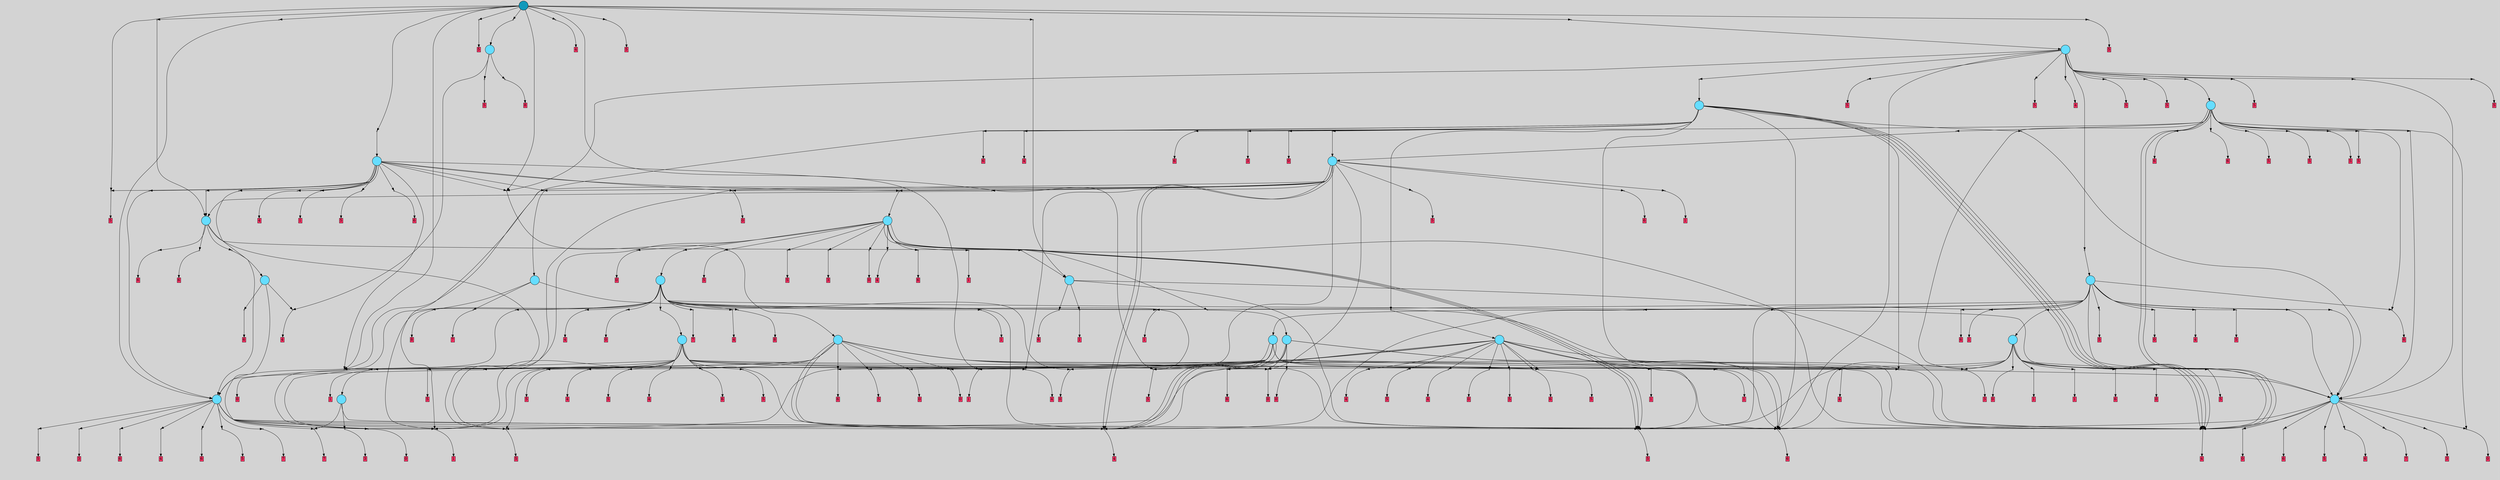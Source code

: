 // File exported with GEGELATI v1.3.1
// On the 2024-04-09 09:57:33
// With the File::TPGGraphDotExporter
digraph{
	graph[pad = "0.212, 0.055" bgcolor = lightgray]
	node[shape=circle style = filled label = ""]
		T3 [fillcolor="#66ddff"]
		T4 [fillcolor="#66ddff"]
		T6 [fillcolor="#66ddff"]
		T7 [fillcolor="#66ddff"]
		T10 [fillcolor="#66ddff"]
		T34 [fillcolor="#66ddff"]
		T78 [fillcolor="#66ddff"]
		T97 [fillcolor="#66ddff"]
		T138 [fillcolor="#66ddff"]
		T214 [fillcolor="#66ddff"]
		T309 [fillcolor="#66ddff"]
		T317 [fillcolor="#66ddff"]
		T330 [fillcolor="#66ddff"]
		T338 [fillcolor="#66ddff"]
		T377 [fillcolor="#66ddff"]
		T380 [fillcolor="#66ddff"]
		T422 [fillcolor="#66ddff"]
		T428 [fillcolor="#66ddff"]
		T467 [fillcolor="#66ddff"]
		T505 [fillcolor="#66ddff"]
		T550 [fillcolor="#66ddff"]
		T552 [fillcolor="#66ddff"]
		T939 [fillcolor="#1199bb"]
		P32774 [fillcolor="#cccccc" shape=point] //
		I32774 [shape=box style=invis label="5|5&1|0#2|5&#92;n"]
		P32774 -> I32774[style=invis]
		A21728 [fillcolor="#ff3366" shape=box margin=0.03 width=0 height=0 label="3"]
		T3 -> P32774 -> A21728
		P32775 [fillcolor="#cccccc" shape=point] //
		I32775 [shape=box style=invis label="2|6&2|3#3|7&#92;n6|0&2|6#4|6&#92;n4|0&4|0#2|6&#92;n5|5&3|7#2|4&#92;n2|7&3|2#1|1&#92;n5|3&2|5#1|1&#92;n3|7&3|0#0|7&#92;n0|5&0|3#1|1&#92;n2|3&1|2#1|4&#92;n"]
		P32775 -> I32775[style=invis]
		A21729 [fillcolor="#ff3366" shape=box margin=0.03 width=0 height=0 label="4"]
		T3 -> P32775 -> A21729
		P32776 [fillcolor="#cccccc" shape=point] //
		I32776 [shape=box style=invis label="1|3&1|2#2|1&#92;n2|0&3|2#1|6&#92;n"]
		P32776 -> I32776[style=invis]
		A21730 [fillcolor="#ff3366" shape=box margin=0.03 width=0 height=0 label="4"]
		T4 -> P32776 -> A21730
		P32777 [fillcolor="#cccccc" shape=point] //
		I32777 [shape=box style=invis label="0|7&0|7#3|6&#92;n"]
		P32777 -> I32777[style=invis]
		A21731 [fillcolor="#ff3366" shape=box margin=0.03 width=0 height=0 label="5"]
		T4 -> P32777 -> A21731
		P32778 [fillcolor="#cccccc" shape=point] //
		I32778 [shape=box style=invis label="2|0&1|2#1|1&#92;n3|6&1|5#1|0&#92;n"]
		P32778 -> I32778[style=invis]
		A21732 [fillcolor="#ff3366" shape=box margin=0.03 width=0 height=0 label="6"]
		T6 -> P32778 -> A21732
		P32779 [fillcolor="#cccccc" shape=point] //
		I32779 [shape=box style=invis label="2|7&2|0#0|3&#92;n1|7&0|7#2|2&#92;n6|5&1|6#4|0&#92;n2|3&3|7#3|5&#92;n3|0&1|2#4|3&#92;n3|6&2|0#2|1&#92;n"]
		P32779 -> I32779[style=invis]
		A21733 [fillcolor="#ff3366" shape=box margin=0.03 width=0 height=0 label="7"]
		T6 -> P32779 -> A21733
		P32780 [fillcolor="#cccccc" shape=point] //
		I32780 [shape=box style=invis label="0|6&2|2#1|7&#92;n6|0&4|3#2|2&#92;n6|3&0|0#1|2&#92;n3|0&1|0#2|3&#92;n1|3&0|4#3|1&#92;n0|3&3|3#0|7&#92;n2|2&0|2#2|3&#92;n5|7&2|0#3|3&#92;n"]
		P32780 -> I32780[style=invis]
		A21734 [fillcolor="#ff3366" shape=box margin=0.03 width=0 height=0 label="7"]
		T7 -> P32780 -> A21734
		P32781 [fillcolor="#cccccc" shape=point] //
		I32781 [shape=box style=invis label="0|1&2|7#4|7&#92;n2|5&3|6#3|5&#92;n3|3&4|3#1|7&#92;n3|0&0|5#2|3&#92;n5|6&2|5#0|0&#92;n6|3&0|7#1|3&#92;n2|5&4|3#4|3&#92;n4|7&0|2#4|0&#92;n4|6&3|2#2|4&#92;n"]
		P32781 -> I32781[style=invis]
		A21735 [fillcolor="#ff3366" shape=box margin=0.03 width=0 height=0 label="8"]
		T7 -> P32781 -> A21735
		T3 -> P32779
		P32782 [fillcolor="#cccccc" shape=point] //
		I32782 [shape=box style=invis label="4|4&3|4#1|1&#92;n6|1&2|1#0|7&#92;n"]
		P32782 -> I32782[style=invis]
		A21736 [fillcolor="#ff3366" shape=box margin=0.03 width=0 height=0 label="8"]
		T4 -> P32782 -> A21736
		T6 -> P32776
		P32783 [fillcolor="#cccccc" shape=point] //
		I32783 [shape=box style=invis label="6|3&2|3#2|7&#92;n"]
		P32783 -> I32783[style=invis]
		A21737 [fillcolor="#ff3366" shape=box margin=0.03 width=0 height=0 label="1"]
		T7 -> P32783 -> A21737
		P32784 [fillcolor="#cccccc" shape=point] //
		I32784 [shape=box style=invis label="2|7&2|3#4|0&#92;n2|0&1|5#3|2&#92;n"]
		P32784 -> I32784[style=invis]
		A21738 [fillcolor="#ff3366" shape=box margin=0.03 width=0 height=0 label="5"]
		T10 -> P32784 -> A21738
		P32785 [fillcolor="#cccccc" shape=point] //
		I32785 [shape=box style=invis label="5|2&1|3#1|0&#92;n1|0&1|7#1|5&#92;n3|3&1|2#2|6&#92;n0|1&2|3#1|3&#92;n4|3&0|6#3|3&#92;n5|6&3|1#1|4&#92;n"]
		P32785 -> I32785[style=invis]
		A21739 [fillcolor="#ff3366" shape=box margin=0.03 width=0 height=0 label="6"]
		T10 -> P32785 -> A21739
		T10 -> P32775
		P32786 [fillcolor="#cccccc" shape=point] //
		I32786 [shape=box style=invis label="4|2&4|4#2|3&#92;n3|4&0|7#4|1&#92;n6|3&0|1#2|1&#92;n4|7&1|1#4|0&#92;n2|7&1|2#2|7&#92;n0|4&2|3#3|3&#92;n0|3&2|3#2|7&#92;n0|7&4|7#0|2&#92;n2|2&3|0#0|2&#92;n"]
		P32786 -> I32786[style=invis]
		A21740 [fillcolor="#ff3366" shape=box margin=0.03 width=0 height=0 label="1"]
		T10 -> P32786 -> A21740
		P32787 [fillcolor="#cccccc" shape=point] //
		I32787 [shape=box style=invis label="6|7&1|1#4|2&#92;n0|3&3|1#4|3&#92;n4|3&0|1#1|7&#92;n1|0&1|2#3|2&#92;n4|3&2|6#1|0&#92;n1|3&4|4#0|2&#92;n6|2&0|4#1|3&#92;n4|0&1|7#1|0&#92;n4|0&3|2#3|0&#92;n2|7&2|3#3|0&#92;n"]
		P32787 -> I32787[style=invis]
		A21741 [fillcolor="#ff3366" shape=box margin=0.03 width=0 height=0 label="0"]
		T34 -> P32787 -> A21741
		P32788 [fillcolor="#cccccc" shape=point] //
		I32788 [shape=box style=invis label="2|0&4|0#4|6&#92;n3|6&1|0#1|0&#92;n2|0&1|2#1|1&#92;n"]
		P32788 -> I32788[style=invis]
		A21742 [fillcolor="#ff3366" shape=box margin=0.03 width=0 height=0 label="6"]
		T34 -> P32788 -> A21742
		P32789 [fillcolor="#cccccc" shape=point] //
		I32789 [shape=box style=invis label="4|7&1|6#2|1&#92;n0|2&3|2#2|3&#92;n"]
		P32789 -> I32789[style=invis]
		A21743 [fillcolor="#ff3366" shape=box margin=0.03 width=0 height=0 label="3"]
		T34 -> P32789 -> A21743
		P32790 [fillcolor="#cccccc" shape=point] //
		I32790 [shape=box style=invis label="0|3&0|4#3|4&#92;n4|3&4|6#4|6&#92;n0|3&0|3#0|3&#92;n2|0&4|6#3|2&#92;n5|5&4|6#1|3&#92;n1|4&3|5#3|4&#92;n"]
		P32790 -> I32790[style=invis]
		A21744 [fillcolor="#ff3366" shape=box margin=0.03 width=0 height=0 label="5"]
		T34 -> P32790 -> A21744
		P32791 [fillcolor="#cccccc" shape=point] //
		I32791 [shape=box style=invis label="2|7&2|3#1|4&#92;n4|2&4|4#4|0&#92;n3|2&0|1#3|6&#92;n2|5&1|7#4|6&#92;n4|6&1|0#4|4&#92;n0|0&1|3#2|3&#92;n0|0&3|3#4|5&#92;n0|1&0|3#0|7&#92;n3|3&2|1#4|7&#92;n2|4&2|6#4|1&#92;n"]
		P32791 -> I32791[style=invis]
		A21745 [fillcolor="#ff3366" shape=box margin=0.03 width=0 height=0 label="0"]
		T34 -> P32791 -> A21745
		T34 -> P32775
		P32792 [fillcolor="#cccccc" shape=point] //
		I32792 [shape=box style=invis label="6|6&1|0#1|6&#92;n3|4&1|4#1|6&#92;n2|0&1|2#3|4&#92;n0|1&4|6#4|6&#92;n1|1&2|5#3|6&#92;n"]
		P32792 -> I32792[style=invis]
		A21746 [fillcolor="#ff3366" shape=box margin=0.03 width=0 height=0 label="6"]
		T78 -> P32792 -> A21746
		T78 -> P32790
		T78 -> P32775
		P32793 [fillcolor="#cccccc" shape=point] //
		I32793 [shape=box style=invis label="6|3&3|2#2|7&#92;n1|6&4|6#0|2&#92;n2|5&0|7#2|4&#92;n5|0&4|3#4|6&#92;n"]
		P32793 -> I32793[style=invis]
		T78 -> P32793 -> T6
		P32794 [fillcolor="#cccccc" shape=point] //
		I32794 [shape=box style=invis label="1|0&3|5#4|6&#92;n5|4&2|5#4|3&#92;n"]
		P32794 -> I32794[style=invis]
		A21747 [fillcolor="#ff3366" shape=box margin=0.03 width=0 height=0 label="6"]
		T78 -> P32794 -> A21747
		P32795 [fillcolor="#cccccc" shape=point] //
		I32795 [shape=box style=invis label="4|7&1|6#2|1&#92;n5|3&0|2#3|0&#92;n0|2&3|2#2|3&#92;n"]
		P32795 -> I32795[style=invis]
		A21748 [fillcolor="#ff3366" shape=box margin=0.03 width=0 height=0 label="3"]
		T97 -> P32795 -> A21748
		P32796 [fillcolor="#cccccc" shape=point] //
		I32796 [shape=box style=invis label="2|0&1|2#3|1&#92;n"]
		P32796 -> I32796[style=invis]
		A21749 [fillcolor="#ff3366" shape=box margin=0.03 width=0 height=0 label="6"]
		T97 -> P32796 -> A21749
		P32797 [fillcolor="#cccccc" shape=point] //
		I32797 [shape=box style=invis label="0|5&4|7#0|2&#92;n1|7&0|7#2|7&#92;n2|7&2|5#0|3&#92;n3|6&2|0#2|1&#92;n2|2&4|4#0|6&#92;n2|3&3|7#0|5&#92;n1|0&3|3#0|6&#92;n3|0&1|2#4|3&#92;n"]
		P32797 -> I32797[style=invis]
		A21750 [fillcolor="#ff3366" shape=box margin=0.03 width=0 height=0 label="7"]
		T97 -> P32797 -> A21750
		T97 -> P32775
		T97 -> P32784
		P32798 [fillcolor="#cccccc" shape=point] //
		I32798 [shape=box style=invis label="1|4&3|1#2|7&#92;n4|2&4|4#4|0&#92;n3|2&0|1#3|6&#92;n3|3&2|1#4|7&#92;n4|6&1|0#4|4&#92;n0|0&1|3#2|3&#92;n0|1&0|3#0|7&#92;n2|7&2|3#1|4&#92;n2|5&1|7#4|6&#92;n2|3&2|2#4|1&#92;n"]
		P32798 -> I32798[style=invis]
		A21751 [fillcolor="#ff3366" shape=box margin=0.03 width=0 height=0 label="0"]
		T97 -> P32798 -> A21751
		P32799 [fillcolor="#cccccc" shape=point] //
		I32799 [shape=box style=invis label="1|2&3|0#3|6&#92;n2|5&1|7#4|6&#92;n4|2&4|4#4|0&#92;n3|2&0|1#3|6&#92;n3|3&2|1#4|7&#92;n4|6&1|0#4|4&#92;n0|0&1|3#2|3&#92;n0|1&2|3#0|7&#92;n2|7&2|3#1|4&#92;n2|4&2|2#4|1&#92;n"]
		P32799 -> I32799[style=invis]
		A21752 [fillcolor="#ff3366" shape=box margin=0.03 width=0 height=0 label="0"]
		T97 -> P32799 -> A21752
		P32800 [fillcolor="#cccccc" shape=point] //
		I32800 [shape=box style=invis label="2|0&1|2#1|1&#92;n3|6&1|5#1|4&#92;n1|3&0|2#2|2&#92;n"]
		P32800 -> I32800[style=invis]
		A21753 [fillcolor="#ff3366" shape=box margin=0.03 width=0 height=0 label="6"]
		T97 -> P32800 -> A21753
		P32801 [fillcolor="#cccccc" shape=point] //
		I32801 [shape=box style=invis label="0|3&0|4#3|4&#92;n4|3&4|6#4|6&#92;n6|5&4|6#1|3&#92;n2|0&4|6#3|2&#92;n0|3&0|3#0|3&#92;n2|5&2|7#4|2&#92;n1|4&3|5#3|4&#92;n"]
		P32801 -> I32801[style=invis]
		A21754 [fillcolor="#ff3366" shape=box margin=0.03 width=0 height=0 label="5"]
		T97 -> P32801 -> A21754
		P32802 [fillcolor="#cccccc" shape=point] //
		I32802 [shape=box style=invis label="2|0&4|6#4|6&#92;n6|5&0|5#2|0&#92;n0|5&3|5#1|1&#92;n2|0&1|2#3|1&#92;n"]
		P32802 -> I32802[style=invis]
		A21755 [fillcolor="#ff3366" shape=box margin=0.03 width=0 height=0 label="6"]
		T138 -> P32802 -> A21755
		T138 -> P32790
		P32803 [fillcolor="#cccccc" shape=point] //
		I32803 [shape=box style=invis label="2|7&2|3#1|4&#92;n4|2&4|4#4|0&#92;n3|2&0|1#3|6&#92;n2|5&1|7#4|6&#92;n3|3&2|1#4|7&#92;n0|0&1|3#2|3&#92;n0|0&3|3#4|5&#92;n0|1&0|3#0|7&#92;n5|4&2|6#4|1&#92;n4|6&1|0#3|4&#92;n"]
		P32803 -> I32803[style=invis]
		A21756 [fillcolor="#ff3366" shape=box margin=0.03 width=0 height=0 label="0"]
		T138 -> P32803 -> A21756
		P32804 [fillcolor="#cccccc" shape=point] //
		I32804 [shape=box style=invis label="4|2&4|4#2|3&#92;n3|4&0|7#4|1&#92;n1|0&3|7#3|4&#92;n6|3&0|1#2|1&#92;n2|7&1|2#2|7&#92;n2|2&3|0#0|2&#92;n0|3&2|3#2|6&#92;n0|4&2|3#4|3&#92;n0|1&3|0#4|1&#92;n"]
		P32804 -> I32804[style=invis]
		A21757 [fillcolor="#ff3366" shape=box margin=0.03 width=0 height=0 label="1"]
		T138 -> P32804 -> A21757
		T138 -> P32775
		T138 -> P32784
		P32805 [fillcolor="#cccccc" shape=point] //
		I32805 [shape=box style=invis label="3|7&3|2#2|7&#92;n0|3&0|3#4|7&#92;n3|0&1|7#4|2&#92;n5|2&0|4#1|5&#92;n3|7&4|2#2|2&#92;n6|3&0|1#2|1&#92;n"]
		P32805 -> I32805[style=invis]
		A21758 [fillcolor="#ff3366" shape=box margin=0.03 width=0 height=0 label="1"]
		T138 -> P32805 -> A21758
		P32806 [fillcolor="#cccccc" shape=point] //
		I32806 [shape=box style=invis label="3|2&1|5#1|0&#92;n2|0&1|2#1|1&#92;n"]
		P32806 -> I32806[style=invis]
		A21759 [fillcolor="#ff3366" shape=box margin=0.03 width=0 height=0 label="6"]
		T138 -> P32806 -> A21759
		P32807 [fillcolor="#cccccc" shape=point] //
		I32807 [shape=box style=invis label="2|7&2|3#4|4&#92;n"]
		P32807 -> I32807[style=invis]
		A21760 [fillcolor="#ff3366" shape=box margin=0.03 width=0 height=0 label="5"]
		T138 -> P32807 -> A21760
		P32808 [fillcolor="#cccccc" shape=point] //
		I32808 [shape=box style=invis label="2|7&2|3#1|4&#92;n4|2&0|4#4|0&#92;n6|3&0|0#3|1&#92;n2|5&1|7#4|6&#92;n3|3&2|1#4|7&#92;n0|0&1|3#2|3&#92;n4|6&1|0#4|4&#92;n0|1&0|3#0|7&#92;n3|2&0|1#3|6&#92;n"]
		P32808 -> I32808[style=invis]
		A21761 [fillcolor="#ff3366" shape=box margin=0.03 width=0 height=0 label="0"]
		T138 -> P32808 -> A21761
		T138 -> P32789
		P32809 [fillcolor="#cccccc" shape=point] //
		I32809 [shape=box style=invis label="2|6&2|3#3|7&#92;n6|0&2|6#4|6&#92;n4|0&4|0#2|6&#92;n5|5&3|7#2|4&#92;n5|3&2|5#1|1&#92;n2|7&3|2#1|1&#92;n3|7&0|0#0|7&#92;n0|5&0|3#1|1&#92;n2|3&1|2#1|4&#92;n"]
		P32809 -> I32809[style=invis]
		A21762 [fillcolor="#ff3366" shape=box margin=0.03 width=0 height=0 label="4"]
		T214 -> P32809 -> A21762
		P32810 [fillcolor="#cccccc" shape=point] //
		I32810 [shape=box style=invis label="3|6&1|5#2|4&#92;n2|6&2|3#0|1&#92;n3|0&3|2#2|4&#92;n2|0&2|2#1|1&#92;n6|3&0|2#2|2&#92;n3|7&1|5#1|6&#92;n"]
		P32810 -> I32810[style=invis]
		A21763 [fillcolor="#ff3366" shape=box margin=0.03 width=0 height=0 label="6"]
		T214 -> P32810 -> A21763
		T214 -> P32784
		T214 -> P32802
		P32811 [fillcolor="#cccccc" shape=point] //
		I32811 [shape=box style=invis label="6|1&2|5#2|3&#92;n1|3&2|5#1|4&#92;n5|5&1|0#4|5&#92;n5|0&4|6#1|3&#92;n"]
		P32811 -> I32811[style=invis]
		A21764 [fillcolor="#ff3366" shape=box margin=0.03 width=0 height=0 label="5"]
		T214 -> P32811 -> A21764
		P32812 [fillcolor="#cccccc" shape=point] //
		I32812 [shape=box style=invis label="5|3&2|0#2|7&#92;n1|0&1|6#1|0&#92;n4|7&3|1#4|0&#92;n0|4&0|3#3|3&#92;n"]
		P32812 -> I32812[style=invis]
		A21765 [fillcolor="#ff3366" shape=box margin=0.03 width=0 height=0 label="1"]
		T214 -> P32812 -> A21765
		P32813 [fillcolor="#cccccc" shape=point] //
		I32813 [shape=box style=invis label="2|5&2|1#4|6&#92;n6|0&2|6#4|6&#92;n4|0&4|0#2|6&#92;n5|5&3|7#2|4&#92;n2|7&3|2#1|1&#92;n2|6&2|3#3|7&#92;n5|3&2|5#1|1&#92;n3|7&3|0#0|7&#92;n0|5&0|2#1|1&#92;n2|3&1|2#1|4&#92;n"]
		P32813 -> I32813[style=invis]
		A21766 [fillcolor="#ff3366" shape=box margin=0.03 width=0 height=0 label="4"]
		T214 -> P32813 -> A21766
		P32814 [fillcolor="#cccccc" shape=point] //
		I32814 [shape=box style=invis label="2|7&2|3#1|4&#92;n4|2&4|4#4|0&#92;n0|0&1|3#2|3&#92;n3|3&2|1#4|7&#92;n3|2&0|1#3|6&#92;n0|1&0|3#0|7&#92;n2|5&1|7#4|6&#92;n0|4&1|1#0|0&#92;n2|4&2|2#4|1&#92;n"]
		P32814 -> I32814[style=invis]
		A21767 [fillcolor="#ff3366" shape=box margin=0.03 width=0 height=0 label="0"]
		T214 -> P32814 -> A21767
		P32815 [fillcolor="#cccccc" shape=point] //
		I32815 [shape=box style=invis label="2|7&2|5#0|3&#92;n1|7&0|7#2|2&#92;n3|6&2|0#2|1&#92;n3|0&1|2#4|3&#92;n2|3&3|7#0|5&#92;n1|0&3|3#0|6&#92;n"]
		P32815 -> I32815[style=invis]
		A21768 [fillcolor="#ff3366" shape=box margin=0.03 width=0 height=0 label="7"]
		T214 -> P32815 -> A21768
		P32816 [fillcolor="#cccccc" shape=point] //
		I32816 [shape=box style=invis label="0|3&0|4#3|4&#92;n4|3&4|6#4|6&#92;n1|4&3|5#3|7&#92;n5|5&4|6#1|3&#92;n2|0&4|6#3|2&#92;n"]
		P32816 -> I32816[style=invis]
		A21769 [fillcolor="#ff3366" shape=box margin=0.03 width=0 height=0 label="5"]
		T214 -> P32816 -> A21769
		T214 -> P32790
		P32817 [fillcolor="#cccccc" shape=point] //
		I32817 [shape=box style=invis label="0|4&0|1#3|6&#92;n3|7&4|3#1|7&#92;n1|4&1|3#3|0&#92;n5|0&3|7#4|5&#92;n1|5&3|4#0|5&#92;n5|6&0|3#3|5&#92;n"]
		P32817 -> I32817[style=invis]
		A21770 [fillcolor="#ff3366" shape=box margin=0.03 width=0 height=0 label="3"]
		T214 -> P32817 -> A21770
		P32818 [fillcolor="#cccccc" shape=point] //
		I32818 [shape=box style=invis label="3|3&0|2#2|2&#92;n3|6&1|5#1|4&#92;n2|0&1|2#1|1&#92;n"]
		P32818 -> I32818[style=invis]
		A21771 [fillcolor="#ff3366" shape=box margin=0.03 width=0 height=0 label="6"]
		T214 -> P32818 -> A21771
		P32819 [fillcolor="#cccccc" shape=point] //
		I32819 [shape=box style=invis label="6|7&3|5#2|6&#92;n2|0&4|6#4|6&#92;n4|0&1|2#3|1&#92;n0|5&3|5#1|1&#92;n6|5&0|5#2|0&#92;n"]
		P32819 -> I32819[style=invis]
		A21772 [fillcolor="#ff3366" shape=box margin=0.03 width=0 height=0 label="6"]
		T309 -> P32819 -> A21772
		P32820 [fillcolor="#cccccc" shape=point] //
		I32820 [shape=box style=invis label="6|1&2|5#2|3&#92;n5|0&4|6#1|3&#92;n1|3&2|5#1|4&#92;n1|3&1|1#2|1&#92;n"]
		P32820 -> I32820[style=invis]
		A21773 [fillcolor="#ff3366" shape=box margin=0.03 width=0 height=0 label="5"]
		T309 -> P32820 -> A21773
		T309 -> P32813
		P32821 [fillcolor="#cccccc" shape=point] //
		I32821 [shape=box style=invis label="4|2&4|4#4|0&#92;n2|0&3|7#1|3&#92;n3|2&0|1#1|6&#92;n2|4&1|1#4|4&#92;n2|2&0|6#4|1&#92;n6|1&3|6#0|6&#92;n1|6&0|6#1|7&#92;n4|4&4|0#0|3&#92;n3|3&4|7#1|0&#92;n2|7&2|3#1|2&#92;n"]
		P32821 -> I32821[style=invis]
		A21774 [fillcolor="#ff3366" shape=box margin=0.03 width=0 height=0 label="0"]
		T309 -> P32821 -> A21774
		P32822 [fillcolor="#cccccc" shape=point] //
		I32822 [shape=box style=invis label="1|0&2|6#1|7&#92;n3|4&1|0#1|1&#92;n4|2&4|6#4|7&#92;n5|4&3|5#3|7&#92;n3|3&3|3#1|3&#92;n5|3&2|5#2|7&#92;n4|3&1|3#1|2&#92;n0|5&2|2#4|1&#92;n1|6&0|6#2|5&#92;n"]
		P32822 -> I32822[style=invis]
		A21775 [fillcolor="#ff3366" shape=box margin=0.03 width=0 height=0 label="5"]
		T309 -> P32822 -> A21775
		P32823 [fillcolor="#cccccc" shape=point] //
		I32823 [shape=box style=invis label="3|7&3|0#0|7&#92;n2|7&3|2#1|1&#92;n6|0&2|6#4|6&#92;n4|0&4|0#2|6&#92;n0|0&0|2#3|1&#92;n5|3&2|5#0|1&#92;n5|5&3|7#2|4&#92;n2|6&2|3#3|7&#92;n"]
		P32823 -> I32823[style=invis]
		A21776 [fillcolor="#ff3366" shape=box margin=0.03 width=0 height=0 label="4"]
		T309 -> P32823 -> A21776
		P32824 [fillcolor="#cccccc" shape=point] //
		I32824 [shape=box style=invis label="4|5&0|2#0|0&#92;n5|6&3|0#0|3&#92;n0|5&4|0#1|1&#92;n0|1&3|7#2|2&#92;n4|4&4|0#3|0&#92;n6|5&1|0#0|0&#92;n3|7&3|0#0|7&#92;n6|3&3|3#3|6&#92;n2|5&2|7#1|7&#92;n0|0&4|5#0|0&#92;n"]
		P32824 -> I32824[style=invis]
		A21777 [fillcolor="#ff3366" shape=box margin=0.03 width=0 height=0 label="4"]
		T309 -> P32824 -> A21777
		P32825 [fillcolor="#cccccc" shape=point] //
		I32825 [shape=box style=invis label="3|0&1|4#4|5&#92;n2|5&3|5#0|4&#92;n"]
		P32825 -> I32825[style=invis]
		T309 -> P32825 -> T97
		T309 -> P32812
		T309 -> P32784
		P32826 [fillcolor="#cccccc" shape=point] //
		I32826 [shape=box style=invis label="6|4&3|3#0|3&#92;n2|4&0|0#0|4&#92;n6|5&0|3#2|2&#92;n2|0&4|6#3|2&#92;n6|5&2|1#2|6&#92;n6|6&3|0#0|7&#92;n4|0&4|5#3|5&#92;n"]
		P32826 -> I32826[style=invis]
		A21778 [fillcolor="#ff3366" shape=box margin=0.03 width=0 height=0 label="5"]
		T309 -> P32826 -> A21778
		P32827 [fillcolor="#cccccc" shape=point] //
		I32827 [shape=box style=invis label="0|6&0|6#3|6&#92;n4|1&4|4#4|0&#92;n0|1&0|4#3|1&#92;n5|5&1|7#4|6&#92;n0|0&1|3#2|3&#92;n0|0&4|1#3|3&#92;n2|4&2|2#4|2&#92;n3|3&3|4#1|2&#92;n1|3&1|0#3|4&#92;n"]
		P32827 -> I32827[style=invis]
		T309 -> P32827 -> T214
		T309 -> P32791
		P32828 [fillcolor="#cccccc" shape=point] //
		I32828 [shape=box style=invis label="2|7&3|2#1|1&#92;n6|0&2|6#4|6&#92;n4|0&4|0#2|6&#92;n5|5&3|7#2|4&#92;n2|6&2|3#3|7&#92;n5|3&2|5#1|1&#92;n3|7&3|0#0|7&#92;n0|5&0|3#1|2&#92;n2|3&1|2#1|4&#92;n"]
		P32828 -> I32828[style=invis]
		A21779 [fillcolor="#ff3366" shape=box margin=0.03 width=0 height=0 label="4"]
		T309 -> P32828 -> A21779
		T317 -> P32802
		P32829 [fillcolor="#cccccc" shape=point] //
		I32829 [shape=box style=invis label="5|3&2|0#2|7&#92;n4|4&0|3#3|3&#92;n1|0&1|6#1|0&#92;n0|4&4|7#0|1&#92;n"]
		P32829 -> I32829[style=invis]
		A21780 [fillcolor="#ff3366" shape=box margin=0.03 width=0 height=0 label="1"]
		T317 -> P32829 -> A21780
		P32830 [fillcolor="#cccccc" shape=point] //
		I32830 [shape=box style=invis label="2|5&2|1#4|0&#92;n6|0&2|6#4|6&#92;n2|6&2|3#3|7&#92;n5|5&3|7#2|4&#92;n2|7&3|2#1|1&#92;n4|0&4|0#2|6&#92;n5|3&2|5#1|1&#92;n3|7&3|0#0|7&#92;n2|3&1|2#1|4&#92;n"]
		P32830 -> I32830[style=invis]
		A21781 [fillcolor="#ff3366" shape=box margin=0.03 width=0 height=0 label="4"]
		T317 -> P32830 -> A21781
		P32831 [fillcolor="#cccccc" shape=point] //
		I32831 [shape=box style=invis label="4|2&4|4#4|0&#92;n2|0&3|7#1|3&#92;n3|2&0|1#1|6&#92;n2|4&1|1#4|6&#92;n2|2&0|6#4|1&#92;n6|1&3|6#0|6&#92;n2|7&2|3#1|2&#92;n4|4&4|0#0|3&#92;n3|3&4|7#1|0&#92;n1|6&0|6#1|7&#92;n"]
		P32831 -> I32831[style=invis]
		A21782 [fillcolor="#ff3366" shape=box margin=0.03 width=0 height=0 label="0"]
		T317 -> P32831 -> A21782
		P32832 [fillcolor="#cccccc" shape=point] //
		I32832 [shape=box style=invis label="1|0&2|6#1|7&#92;n5|7&2|5#2|7&#92;n4|2&4|6#4|7&#92;n3|4&1|0#1|1&#92;n3|3&3|3#1|3&#92;n5|4&3|5#3|7&#92;n4|3&1|3#1|2&#92;n0|4&2|2#4|1&#92;n1|6&0|6#2|5&#92;n"]
		P32832 -> I32832[style=invis]
		A21783 [fillcolor="#ff3366" shape=box margin=0.03 width=0 height=0 label="5"]
		T317 -> P32832 -> A21783
		T317 -> P32813
		P32833 [fillcolor="#cccccc" shape=point] //
		I32833 [shape=box style=invis label="4|5&0|4#0|0&#92;n2|5&2|0#2|1&#92;n5|6&3|0#0|3&#92;n6|5&1|0#0|6&#92;n0|5&4|0#1|1&#92;n2|5&2|7#1|7&#92;n3|1&3|0#0|7&#92;n5|2&3|3#4|0&#92;n6|3&3|3#3|6&#92;n0|0&4|5#0|0&#92;n"]
		P32833 -> I32833[style=invis]
		A21784 [fillcolor="#ff3366" shape=box margin=0.03 width=0 height=0 label="4"]
		T317 -> P32833 -> A21784
		T317 -> P32825
		P32834 [fillcolor="#cccccc" shape=point] //
		I32834 [shape=box style=invis label="2|0&1|5#3|2&#92;n1|3&2|5#1|3&#92;n"]
		P32834 -> I32834[style=invis]
		A21785 [fillcolor="#ff3366" shape=box margin=0.03 width=0 height=0 label="5"]
		T317 -> P32834 -> A21785
		T317 -> P32784
		P32835 [fillcolor="#cccccc" shape=point] //
		I32835 [shape=box style=invis label="2|7&2|3#0|4&#92;n3|3&0|1#0|1&#92;n6|3&0|2#4|7&#92;n4|6&1|0#4|4&#92;n2|5&3|7#4|6&#92;n0|0&1|3#0|3&#92;n4|4&2|6#3|1&#92;n4|2&4|4#0|1&#92;n0|1&0|3#2|7&#92;n"]
		P32835 -> I32835[style=invis]
		A21786 [fillcolor="#ff3366" shape=box margin=0.03 width=0 height=0 label="0"]
		T317 -> P32835 -> A21786
		P32836 [fillcolor="#cccccc" shape=point] //
		I32836 [shape=box style=invis label="6|1&2|2#2|3&#92;n2|4&3|5#3|7&#92;n5|0&4|6#1|3&#92;n1|3&1|3#2|1&#92;n"]
		P32836 -> I32836[style=invis]
		A21787 [fillcolor="#ff3366" shape=box margin=0.03 width=0 height=0 label="5"]
		T317 -> P32836 -> A21787
		P32837 [fillcolor="#cccccc" shape=point] //
		I32837 [shape=box style=invis label="6|6&1|0#1|6&#92;n0|1&4|6#4|3&#92;n1|1&2|5#3|6&#92;n3|6&4|5#3|5&#92;n4|3&4|2#1|3&#92;n2|0&2|2#3|4&#92;n"]
		P32837 -> I32837[style=invis]
		A21788 [fillcolor="#ff3366" shape=box margin=0.03 width=0 height=0 label="6"]
		T317 -> P32837 -> A21788
		P32838 [fillcolor="#cccccc" shape=point] //
		I32838 [shape=box style=invis label="6|5&3|2#1|6&#92;n5|5&4|6#1|3&#92;n0|5&1|0#0|2&#92;n0|0&0|1#3|5&#92;n6|4&1|2#4|1&#92;n1|3&2|7#1|6&#92;n4|1&2|2#2|3&#92;n"]
		P32838 -> I32838[style=invis]
		A21789 [fillcolor="#ff3366" shape=box margin=0.03 width=0 height=0 label="5"]
		T317 -> P32838 -> A21789
		T317 -> P32775
		T330 -> P32802
		P32839 [fillcolor="#cccccc" shape=point] //
		I32839 [shape=box style=invis label="1|0&4|0#0|1&#92;n5|3&2|5#0|4&#92;n3|7&3|4#0|0&#92;n"]
		P32839 -> I32839[style=invis]
		A21790 [fillcolor="#ff3366" shape=box margin=0.03 width=0 height=0 label="1"]
		T330 -> P32839 -> A21790
		T330 -> P32813
		P32840 [fillcolor="#cccccc" shape=point] //
		I32840 [shape=box style=invis label="4|2&4|4#4|0&#92;n2|7&2|3#1|2&#92;n3|2&0|6#1|6&#92;n2|4&1|1#4|6&#92;n2|2&0|6#4|1&#92;n6|1&3|6#0|6&#92;n2|0&3|7#1|3&#92;n4|4&4|0#0|3&#92;n3|3&4|7#1|0&#92;n"]
		P32840 -> I32840[style=invis]
		A21791 [fillcolor="#ff3366" shape=box margin=0.03 width=0 height=0 label="0"]
		T330 -> P32840 -> A21791
		T330 -> P32790
		T330 -> P32813
		P32841 [fillcolor="#cccccc" shape=point] //
		I32841 [shape=box style=invis label="4|5&0|4#0|0&#92;n4|0&2|6#0|1&#92;n2|5&2|0#2|1&#92;n0|0&4|5#0|0&#92;n6|5&1|0#0|6&#92;n0|5&4|0#1|1&#92;n2|5&2|7#1|7&#92;n2|1&3|0#0|7&#92;n5|2&3|3#4|0&#92;n5|6&3|0#0|3&#92;n"]
		P32841 -> I32841[style=invis]
		A21792 [fillcolor="#ff3366" shape=box margin=0.03 width=0 height=0 label="4"]
		T330 -> P32841 -> A21792
		T330 -> P32825
		P32842 [fillcolor="#cccccc" shape=point] //
		I32842 [shape=box style=invis label="2|7&2|3#0|4&#92;n0|1&0|3#2|7&#92;n6|3&0|2#4|7&#92;n4|6&1|0#4|4&#92;n2|6&3|7#4|6&#92;n0|0&1|3#0|3&#92;n4|4&2|6#3|1&#92;n3|3&0|1#0|1&#92;n"]
		P32842 -> I32842[style=invis]
		A21793 [fillcolor="#ff3366" shape=box margin=0.03 width=0 height=0 label="0"]
		T330 -> P32842 -> A21793
		P32843 [fillcolor="#cccccc" shape=point] //
		I32843 [shape=box style=invis label="6|6&1|0#1|6&#92;n4|3&4|2#1|3&#92;n1|1&2|5#3|6&#92;n3|6&4|5#3|5&#92;n0|1&4|6#4|3&#92;n2|0&2|3#3|4&#92;n"]
		P32843 -> I32843[style=invis]
		A21794 [fillcolor="#ff3366" shape=box margin=0.03 width=0 height=0 label="6"]
		T330 -> P32843 -> A21794
		T330 -> P32838
		T330 -> P32812
		P32844 [fillcolor="#cccccc" shape=point] //
		I32844 [shape=box style=invis label="1|4&2|5#1|3&#92;n2|0&1|5#3|2&#92;n"]
		P32844 -> I32844[style=invis]
		A21795 [fillcolor="#ff3366" shape=box margin=0.03 width=0 height=0 label="5"]
		T330 -> P32844 -> A21795
		T330 -> P32813
		P32845 [fillcolor="#cccccc" shape=point] //
		I32845 [shape=box style=invis label="1|0&1|6#1|0&#92;n4|3&2|0#2|7&#92;n4|7&3|1#4|0&#92;n0|4&0|3#3|3&#92;n"]
		P32845 -> I32845[style=invis]
		A21796 [fillcolor="#ff3366" shape=box margin=0.03 width=0 height=0 label="1"]
		T330 -> P32845 -> A21796
		T338 -> P32802
		T338 -> P32812
		T338 -> P32813
		T338 -> P32831
		P32846 [fillcolor="#cccccc" shape=point] //
		I32846 [shape=box style=invis label="4|0&1|6#1|0&#92;n"]
		P32846 -> I32846[style=invis]
		T338 -> P32846 -> T97
		T338 -> P32834
		P32847 [fillcolor="#cccccc" shape=point] //
		I32847 [shape=box style=invis label="5|2&0|2#1|7&#92;n0|4&0|3#3|3&#92;n4|7&3|1#4|0&#92;n0|3&2|0#2|7&#92;n"]
		P32847 -> I32847[style=invis]
		A21797 [fillcolor="#ff3366" shape=box margin=0.03 width=0 height=0 label="1"]
		T338 -> P32847 -> A21797
		P32848 [fillcolor="#cccccc" shape=point] //
		I32848 [shape=box style=invis label="6|1&2|7#4|2&#92;n2|0&1|7#3|2&#92;n"]
		P32848 -> I32848[style=invis]
		T338 -> P32848 -> T309
		P32849 [fillcolor="#cccccc" shape=point] //
		I32849 [shape=box style=invis label="2|6&2|3#3|5&#92;n4|0&4|0#2|6&#92;n6|0&2|6#4|6&#92;n4|2&0|5#2|3&#92;n5|5&3|7#0|4&#92;n2|7&3|2#1|1&#92;n2|3&1|2#1|4&#92;n0|5&0|3#1|1&#92;n3|7&3|0#0|7&#92;n5|0&1|1#3|2&#92;n"]
		P32849 -> I32849[style=invis]
		A21798 [fillcolor="#ff3366" shape=box margin=0.03 width=0 height=0 label="4"]
		T338 -> P32849 -> A21798
		P32850 [fillcolor="#cccccc" shape=point] //
		I32850 [shape=box style=invis label="2|7&2|3#1|4&#92;n1|5&1|2#4|6&#92;n4|2&4|4#4|0&#92;n3|2&0|1#3|6&#92;n4|6&1|0#4|4&#92;n0|0&1|3#2|3&#92;n3|3&2|1#4|7&#92;n0|1&0|3#0|7&#92;n0|0&3|3#2|5&#92;n2|4&2|6#4|1&#92;n"]
		P32850 -> I32850[style=invis]
		A21799 [fillcolor="#ff3366" shape=box margin=0.03 width=0 height=0 label="0"]
		T338 -> P32850 -> A21799
		T338 -> P32814
		P32851 [fillcolor="#cccccc" shape=point] //
		I32851 [shape=box style=invis label="2|7&2|5#0|3&#92;n1|7&0|7#2|2&#92;n6|5&1|6#4|0&#92;n3|6&2|0#2|1&#92;n2|3&3|7#3|5&#92;n3|0&1|2#4|3&#92;n1|0&3|3#0|6&#92;n"]
		P32851 -> I32851[style=invis]
		A21800 [fillcolor="#ff3366" shape=box margin=0.03 width=0 height=0 label="7"]
		T338 -> P32851 -> A21800
		P32852 [fillcolor="#cccccc" shape=point] //
		I32852 [shape=box style=invis label="0|6&1|4#1|2&#92;n5|3&2|5#1|1&#92;n1|4&0|3#3|7&#92;n0|0&4|5#0|7&#92;n0|2&4|1#3|4&#92;n3|7&3|6#2|7&#92;n2|2&2|0#0|0&#92;n2|2&2|1#0|4&#92;n6|0&2|6#4|6&#92;n3|0&0|6#0|2&#92;n"]
		P32852 -> I32852[style=invis]
		A21801 [fillcolor="#ff3366" shape=box margin=0.03 width=0 height=0 label="4"]
		T338 -> P32852 -> A21801
		P32853 [fillcolor="#cccccc" shape=point] //
		I32853 [shape=box style=invis label="4|4&3|4#4|1&#92;n"]
		P32853 -> I32853[style=invis]
		A21802 [fillcolor="#ff3366" shape=box margin=0.03 width=0 height=0 label="8"]
		T338 -> P32853 -> A21802
		P32854 [fillcolor="#cccccc" shape=point] //
		I32854 [shape=box style=invis label="0|1&0|1#3|1&#92;n0|0&1|3#2|3&#92;n0|0&4|1#3|3&#92;n1|3&4|0#3|4&#92;n2|4&2|2#4|2&#92;n0|6&4|6#3|6&#92;n4|1&4|4#0|0&#92;n4|7&2|2#4|7&#92;n"]
		P32854 -> I32854[style=invis]
		T338 -> P32854 -> T214
		T377 -> P32802
		P32855 [fillcolor="#cccccc" shape=point] //
		I32855 [shape=box style=invis label="4|2&3|2#4|1&#92;n5|0&4|0#0|1&#92;n3|7&3|4#0|0&#92;n5|3&2|5#0|4&#92;n"]
		P32855 -> I32855[style=invis]
		T377 -> P32855 -> T3
		T377 -> P32840
		T377 -> P32813
		T377 -> P32825
		T377 -> P32842
		T377 -> P32843
		T377 -> P32838
		T377 -> P32812
		T377 -> P32844
		T377 -> P32813
		P32856 [fillcolor="#cccccc" shape=point] //
		I32856 [shape=box style=invis label="1|0&3|7#2|3&#92;n0|5&4|4#4|3&#92;n"]
		P32856 -> I32856[style=invis]
		A21803 [fillcolor="#ff3366" shape=box margin=0.03 width=0 height=0 label="1"]
		T377 -> P32856 -> A21803
		P32857 [fillcolor="#cccccc" shape=point] //
		I32857 [shape=box style=invis label="0|3&0|4#3|4&#92;n0|2&3|3#1|3&#92;n4|3&4|6#4|6&#92;n2|0&4|6#3|2&#92;n5|5&4|3#1|3&#92;n1|4&3|5#3|4&#92;n"]
		P32857 -> I32857[style=invis]
		A21804 [fillcolor="#ff3366" shape=box margin=0.03 width=0 height=0 label="5"]
		T377 -> P32857 -> A21804
		T377 -> P32775
		P32858 [fillcolor="#cccccc" shape=point] //
		I32858 [shape=box style=invis label="4|1&0|2#1|7&#92;n1|1&2|2#4|0&#92;n2|0&1|2#0|1&#92;n5|4&4|7#2|4&#92;n4|6&2|7#2|0&#92;n"]
		P32858 -> I32858[style=invis]
		A21805 [fillcolor="#ff3366" shape=box margin=0.03 width=0 height=0 label="6"]
		T380 -> P32858 -> A21805
		P32859 [fillcolor="#cccccc" shape=point] //
		I32859 [shape=box style=invis label="5|0&1|5#1|2&#92;n6|6&4|1#2|6&#92;n"]
		P32859 -> I32859[style=invis]
		A21806 [fillcolor="#ff3366" shape=box margin=0.03 width=0 height=0 label="1"]
		T380 -> P32859 -> A21806
		P32860 [fillcolor="#cccccc" shape=point] //
		I32860 [shape=box style=invis label="4|2&3|4#4|0&#92;n2|0&3|7#1|3&#92;n3|2&0|1#1|6&#92;n2|4&2|1#4|6&#92;n1|6&0|6#1|7&#92;n3|3&0|5#1|7&#92;n4|4&4|0#0|6&#92;n6|1&3|6#0|6&#92;n3|3&4|7#1|0&#92;n"]
		P32860 -> I32860[style=invis]
		A21807 [fillcolor="#ff3366" shape=box margin=0.03 width=0 height=0 label="0"]
		T380 -> P32860 -> A21807
		P32861 [fillcolor="#cccccc" shape=point] //
		I32861 [shape=box style=invis label="1|0&2|6#1|7&#92;n5|4&3|5#3|7&#92;n4|2&4|6#4|7&#92;n3|4&1|0#1|1&#92;n3|3&3|3#1|3&#92;n2|7&3|4#2|1&#92;n5|7&2|5#2|7&#92;n0|5&2|2#4|1&#92;n4|3&1|5#1|2&#92;n1|6&0|6#2|5&#92;n"]
		P32861 -> I32861[style=invis]
		A21808 [fillcolor="#ff3366" shape=box margin=0.03 width=0 height=0 label="5"]
		T380 -> P32861 -> A21808
		P32862 [fillcolor="#cccccc" shape=point] //
		I32862 [shape=box style=invis label="2|6&2|3#3|7&#92;n6|0&2|6#4|6&#92;n4|0&4|0#2|6&#92;n2|5&2|1#4|4&#92;n2|7&3|2#1|1&#92;n5|5&3|7#2|2&#92;n2|3&3|2#1|4&#92;n5|3&2|5#1|1&#92;n4|0&4|5#2|3&#92;n"]
		P32862 -> I32862[style=invis]
		T380 -> P32862 -> T10
		P32863 [fillcolor="#cccccc" shape=point] //
		I32863 [shape=box style=invis label="2|5&0|2#3|2&#92;n1|4&3|6#2|6&#92;n3|0&3|2#0|2&#92;n2|2&2|7#2|3&#92;n"]
		P32863 -> I32863[style=invis]
		T380 -> P32863 -> T338
		P32864 [fillcolor="#cccccc" shape=point] //
		I32864 [shape=box style=invis label="1|3&2|5#1|0&#92;n"]
		P32864 -> I32864[style=invis]
		A21809 [fillcolor="#ff3366" shape=box margin=0.03 width=0 height=0 label="5"]
		T380 -> P32864 -> A21809
		T380 -> P32784
		P32865 [fillcolor="#cccccc" shape=point] //
		I32865 [shape=box style=invis label="5|0&2|7#4|5&#92;n5|2&4|3#1|3&#92;n1|3&4|7#0|2&#92;n4|7&2|6#0|2&#92;n2|7&3|6#4|3&#92;n"]
		P32865 -> I32865[style=invis]
		A21810 [fillcolor="#ff3366" shape=box margin=0.03 width=0 height=0 label="3"]
		T380 -> P32865 -> A21810
		T380 -> P32790
		P32866 [fillcolor="#cccccc" shape=point] //
		I32866 [shape=box style=invis label="4|7&2|3#0|4&#92;n6|3&2|3#2|0&#92;n4|6&1|0#4|4&#92;n6|3&0|2#4|7&#92;n0|0&1|3#0|3&#92;n3|2&0|1#0|1&#92;n4|2&4|4#0|1&#92;n0|1&0|3#2|7&#92;n"]
		P32866 -> I32866[style=invis]
		A21811 [fillcolor="#ff3366" shape=box margin=0.03 width=0 height=0 label="0"]
		T380 -> P32866 -> A21811
		T380 -> P32784
		P32867 [fillcolor="#cccccc" shape=point] //
		I32867 [shape=box style=invis label="2|5&2|1#4|2&#92;n6|0&2|6#4|6&#92;n4|0&4|0#2|6&#92;n5|5&3|7#2|4&#92;n5|3&2|5#1|1&#92;n2|6&2|3#3|7&#92;n2|7&3|2#1|1&#92;n3|7&3|0#0|7&#92;n0|5&0|2#1|1&#92;n2|3&1|2#1|4&#92;n"]
		P32867 -> I32867[style=invis]
		A21812 [fillcolor="#ff3366" shape=box margin=0.03 width=0 height=0 label="4"]
		T380 -> P32867 -> A21812
		T380 -> P32784
		P32868 [fillcolor="#cccccc" shape=point] //
		I32868 [shape=box style=invis label="6|0&2|6#4|6&#92;n0|5&0|3#1|1&#92;n3|7&3|0#0|7&#92;n2|3&3|2#1|1&#92;n5|5&3|7#2|4&#92;n0|0&4|0#2|6&#92;n2|3&1|2#1|4&#92;n"]
		P32868 -> I32868[style=invis]
		T380 -> P32868 -> T34
		P32869 [fillcolor="#cccccc" shape=point] //
		I32869 [shape=box style=invis label="4|0&1|2#3|1&#92;n6|7&3|5#2|6&#92;n0|5&3|5#1|5&#92;n6|5&0|5#2|0&#92;n"]
		P32869 -> I32869[style=invis]
		A21813 [fillcolor="#ff3366" shape=box margin=0.03 width=0 height=0 label="6"]
		T422 -> P32869 -> A21813
		T422 -> P32813
		T422 -> P32821
		P32870 [fillcolor="#cccccc" shape=point] //
		I32870 [shape=box style=invis label="1|0&2|6#1|7&#92;n3|3&3|3#1|3&#92;n4|2&4|6#4|7&#92;n5|4&3|5#3|7&#92;n3|4&1|0#1|1&#92;n5|3&2|5#2|7&#92;n4|3&1|3#1|2&#92;n5|3&0|1#2|3&#92;n0|5&2|3#4|1&#92;n1|6&0|6#2|5&#92;n"]
		P32870 -> I32870[style=invis]
		T422 -> P32870 -> T78
		T422 -> P32823
		P32871 [fillcolor="#cccccc" shape=point] //
		I32871 [shape=box style=invis label="3|2&2|6#4|6&#92;n4|1&1|3#1|1&#92;n1|2&0|6#3|5&#92;n5|6&2|5#1|3&#92;n2|5&3|7#2|7&#92;n4|2&1|1#0|4&#92;n1|0&3|7#2|0&#92;n4|3&3|1#4|0&#92;n"]
		P32871 -> I32871[style=invis]
		A21814 [fillcolor="#ff3366" shape=box margin=0.03 width=0 height=0 label="1"]
		T422 -> P32871 -> A21814
		P32872 [fillcolor="#cccccc" shape=point] //
		I32872 [shape=box style=invis label="1|7&0|3#2|1&#92;n6|0&0|5#4|4&#92;n0|0&0|2#1|2&#92;n"]
		P32872 -> I32872[style=invis]
		A21815 [fillcolor="#ff3366" shape=box margin=0.03 width=0 height=0 label="5"]
		T422 -> P32872 -> A21815
		T422 -> P32827
		T422 -> P32791
		T422 -> P32834
		P32873 [fillcolor="#cccccc" shape=point] //
		I32873 [shape=box style=invis label="3|7&1|5#1|6&#92;n2|6&0|3#0|1&#92;n3|0&1|0#0|5&#92;n3|0&3|2#2|4&#92;n2|0&2|2#3|1&#92;n3|6&1|5#2|4&#92;n6|3&0|2#2|2&#92;n"]
		P32873 -> I32873[style=invis]
		T422 -> P32873 -> T7
		T422 -> P32813
		P32874 [fillcolor="#cccccc" shape=point] //
		I32874 [shape=box style=invis label="2|7&2|3#1|4&#92;n4|2&4|4#4|0&#92;n3|2&0|1#3|6&#92;n2|5&1|7#4|6&#92;n4|6&1|4#4|4&#92;n0|0&1|3#2|3&#92;n3|3&3|6#3|3&#92;n2|4&2|2#4|1&#92;n3|3&2|1#4|7&#92;n"]
		P32874 -> I32874[style=invis]
		A21816 [fillcolor="#ff3366" shape=box margin=0.03 width=0 height=0 label="0"]
		T422 -> P32874 -> A21816
		P32875 [fillcolor="#cccccc" shape=point] //
		I32875 [shape=box style=invis label="2|6&2|3#3|7&#92;n6|0&2|6#4|6&#92;n4|0&4|0#2|6&#92;n0|5&0|3#1|1&#92;n5|5&3|6#2|4&#92;n2|7&3|2#1|1&#92;n5|3&2|5#1|1&#92;n3|7&3|0#0|7&#92;n4|3&4|1#1|1&#92;n"]
		P32875 -> I32875[style=invis]
		T422 -> P32875 -> T380
		P32876 [fillcolor="#cccccc" shape=point] //
		I32876 [shape=box style=invis label="3|6&1|5#2|4&#92;n2|6&2|3#0|1&#92;n3|0&3|2#2|4&#92;n0|0&2|2#1|1&#92;n3|7&1|5#1|6&#92;n6|3&0|2#2|2&#92;n"]
		P32876 -> I32876[style=invis]
		A21817 [fillcolor="#ff3366" shape=box margin=0.03 width=0 height=0 label="6"]
		T428 -> P32876 -> A21817
		T428 -> P32784
		P32877 [fillcolor="#cccccc" shape=point] //
		I32877 [shape=box style=invis label="2|0&4|6#4|6&#92;n2|0&1|2#3|4&#92;n0|5&3|5#1|1&#92;n6|5&0|5#2|0&#92;n"]
		P32877 -> I32877[style=invis]
		A21818 [fillcolor="#ff3366" shape=box margin=0.03 width=0 height=0 label="6"]
		T428 -> P32877 -> A21818
		P32878 [fillcolor="#cccccc" shape=point] //
		I32878 [shape=box style=invis label="1|1&0|7#2|7&#92;n0|2&3|4#1|4&#92;n0|0&4|4#1|1&#92;n"]
		P32878 -> I32878[style=invis]
		A21819 [fillcolor="#ff3366" shape=box margin=0.03 width=0 height=0 label="1"]
		T428 -> P32878 -> A21819
		T428 -> P32813
		P32879 [fillcolor="#cccccc" shape=point] //
		I32879 [shape=box style=invis label="0|3&2|4#0|4&#92;n6|0&4|6#3|5&#92;n5|6&2|3#1|6&#92;n"]
		P32879 -> I32879[style=invis]
		T428 -> P32879 -> T330
		T428 -> P32807
		P32880 [fillcolor="#cccccc" shape=point] //
		I32880 [shape=box style=invis label="2|4&3|5#3|7&#92;n5|0&4|6#1|3&#92;n6|1&0|2#2|3&#92;n1|3&2|5#1|4&#92;n5|3&3|0#0|6&#92;n"]
		P32880 -> I32880[style=invis]
		A21820 [fillcolor="#ff3366" shape=box margin=0.03 width=0 height=0 label="5"]
		T428 -> P32880 -> A21820
		P32881 [fillcolor="#cccccc" shape=point] //
		I32881 [shape=box style=invis label="4|0&3|5#2|6&#92;n2|4&3|7#3|3&#92;n"]
		P32881 -> I32881[style=invis]
		T428 -> P32881 -> T138
		P32882 [fillcolor="#cccccc" shape=point] //
		I32882 [shape=box style=invis label="3|2&0|1#0|6&#92;n4|2&4|4#4|0&#92;n2|7&2|3#1|4&#92;n4|6&1|0#4|4&#92;n0|0&1|3#2|3&#92;n0|0&3|3#4|5&#92;n0|1&0|3#0|7&#92;n3|3&2|1#4|7&#92;n2|4&2|6#4|1&#92;n"]
		P32882 -> I32882[style=invis]
		A21821 [fillcolor="#ff3366" shape=box margin=0.03 width=0 height=0 label="0"]
		T428 -> P32882 -> A21821
		P32883 [fillcolor="#cccccc" shape=point] //
		I32883 [shape=box style=invis label="2|6&1|5#2|0&#92;n2|2&4|7#0|3&#92;n6|5&3|5#0|4&#92;n5|5&2|2#4|7&#92;n1|7&3|6#2|1&#92;n6|0&0|5#2|4&#92;n6|1&4|0#2|0&#92;n"]
		P32883 -> I32883[style=invis]
		T428 -> P32883 -> T97
		P32884 [fillcolor="#cccccc" shape=point] //
		I32884 [shape=box style=invis label="5|5&3|7#2|4&#92;n5|6&2|3#3|7&#92;n2|3&1|2#1|4&#92;n6|0&0|7#0|0&#92;n3|7&3|2#1|1&#92;n5|3&2|5#1|1&#92;n3|7&3|0#0|7&#92;n0|5&0|3#1|1&#92;n"]
		P32884 -> I32884[style=invis]
		A21822 [fillcolor="#ff3366" shape=box margin=0.03 width=0 height=0 label="4"]
		T428 -> P32884 -> A21822
		P32885 [fillcolor="#cccccc" shape=point] //
		I32885 [shape=box style=invis label="5|0&1|4#4|5&#92;n"]
		P32885 -> I32885[style=invis]
		T428 -> P32885 -> T97
		P32886 [fillcolor="#cccccc" shape=point] //
		I32886 [shape=box style=invis label="2|0&2|1#4|0&#92;n5|7&3|1#0|0&#92;n"]
		P32886 -> I32886[style=invis]
		A21823 [fillcolor="#ff3366" shape=box margin=0.03 width=0 height=0 label="5"]
		T428 -> P32886 -> A21823
		T428 -> P32783
		P32887 [fillcolor="#cccccc" shape=point] //
		I32887 [shape=box style=invis label="3|0&2|2#4|5&#92;n4|7&1|6#2|1&#92;n"]
		P32887 -> I32887[style=invis]
		T467 -> P32887 -> T97
		T467 -> P32775
		P32888 [fillcolor="#cccccc" shape=point] //
		I32888 [shape=box style=invis label="3|5&0|0#1|5&#92;n6|6&1|5#2|4&#92;n3|7&1|5#1|6&#92;n2|0&2|2#1|1&#92;n6|3&0|2#2|2&#92;n3|0&3|2#2|4&#92;n"]
		P32888 -> I32888[style=invis]
		A21824 [fillcolor="#ff3366" shape=box margin=0.03 width=0 height=0 label="6"]
		T467 -> P32888 -> A21824
		P32889 [fillcolor="#cccccc" shape=point] //
		I32889 [shape=box style=invis label="2|7&2|3#4|0&#92;n0|3&3|3#2|6&#92;n2|0&1|5#3|2&#92;n"]
		P32889 -> I32889[style=invis]
		A21825 [fillcolor="#ff3366" shape=box margin=0.03 width=0 height=0 label="5"]
		T467 -> P32889 -> A21825
		T467 -> P32877
		T467 -> P32789
		P32890 [fillcolor="#cccccc" shape=point] //
		I32890 [shape=box style=invis label="5|5&4|6#1|7&#92;n6|5&0|3#2|2&#92;n4|3&4|6#4|6&#92;n0|3&0|3#0|3&#92;n0|3&0|4#0|4&#92;n2|0&4|6#3|2&#92;n1|4&3|5#3|4&#92;n"]
		P32890 -> I32890[style=invis]
		A21826 [fillcolor="#ff3366" shape=box margin=0.03 width=0 height=0 label="5"]
		T467 -> P32890 -> A21826
		P32891 [fillcolor="#cccccc" shape=point] //
		I32891 [shape=box style=invis label="2|7&2|6#4|0&#92;n5|0&4|2#1|6&#92;n6|1&4|4#3|4&#92;n3|2&0|7#0|6&#92;n"]
		P32891 -> I32891[style=invis]
		A21827 [fillcolor="#ff3366" shape=box margin=0.03 width=0 height=0 label="5"]
		T467 -> P32891 -> A21827
		T467 -> P32775
		P32892 [fillcolor="#cccccc" shape=point] //
		I32892 [shape=box style=invis label="6|5&1|4#2|0&#92;n2|0&4|6#1|6&#92;n2|0&1|2#4|1&#92;n4|7&0|3#3|3&#92;n0|5&3|5#1|1&#92;n"]
		P32892 -> I32892[style=invis]
		T467 -> P32892 -> T422
		T467 -> P32812
		T467 -> P32798
		P32893 [fillcolor="#cccccc" shape=point] //
		I32893 [shape=box style=invis label="2|0&3|2#4|7&#92;n4|4&1|4#0|1&#92;n"]
		P32893 -> I32893[style=invis]
		A21828 [fillcolor="#ff3366" shape=box margin=0.03 width=0 height=0 label="5"]
		T467 -> P32893 -> A21828
		P32894 [fillcolor="#cccccc" shape=point] //
		I32894 [shape=box style=invis label="3|6&1|5#2|4&#92;n3|7&1|5#0|6&#92;n3|0&3|2#2|4&#92;n2|0&2|2#1|1&#92;n6|3&0|2#2|2&#92;n2|6&2|3#0|1&#92;n"]
		P32894 -> I32894[style=invis]
		A21829 [fillcolor="#ff3366" shape=box margin=0.03 width=0 height=0 label="6"]
		T467 -> P32894 -> A21829
		P32895 [fillcolor="#cccccc" shape=point] //
		I32895 [shape=box style=invis label="4|7&1|6#2|0&#92;n3|0&2|2#4|5&#92;n"]
		P32895 -> I32895[style=invis]
		T505 -> P32895 -> T97
		T505 -> P32775
		P32896 [fillcolor="#cccccc" shape=point] //
		I32896 [shape=box style=invis label="4|0&2|0#0|3&#92;n0|1&0|3#3|2&#92;n4|0&3|7#0|4&#92;n3|6&2|2#2|4&#92;n"]
		P32896 -> I32896[style=invis]
		A21830 [fillcolor="#ff3366" shape=box margin=0.03 width=0 height=0 label="6"]
		T505 -> P32896 -> A21830
		T505 -> P32845
		P32897 [fillcolor="#cccccc" shape=point] //
		I32897 [shape=box style=invis label="3|2&3|3#0|6&#92;n4|1&2|7#0|6&#92;n4|0&3|6#0|6&#92;n"]
		P32897 -> I32897[style=invis]
		A21831 [fillcolor="#ff3366" shape=box margin=0.03 width=0 height=0 label="3"]
		T505 -> P32897 -> A21831
		T505 -> P32775
		P32898 [fillcolor="#cccccc" shape=point] //
		I32898 [shape=box style=invis label="0|5&3|5#1|1&#92;n2|0&4|1#1|6&#92;n2|0&1|2#4|1&#92;n6|5&1|4#2|0&#92;n2|7&1|1#3|5&#92;n"]
		P32898 -> I32898[style=invis]
		T505 -> P32898 -> T422
		P32899 [fillcolor="#cccccc" shape=point] //
		I32899 [shape=box style=invis label="2|3&2|2#4|1&#92;n4|3&4|4#4|0&#92;n3|3&2|1#4|7&#92;n4|6&1|0#4|4&#92;n0|0&1|3#2|3&#92;n0|1&0|3#0|7&#92;n2|7&2|3#1|4&#92;n2|5&1|7#4|6&#92;n1|4&3|1#2|7&#92;n"]
		P32899 -> I32899[style=invis]
		A21832 [fillcolor="#ff3366" shape=box margin=0.03 width=0 height=0 label="0"]
		T505 -> P32899 -> A21832
		T505 -> P32775
		P32900 [fillcolor="#cccccc" shape=point] //
		I32900 [shape=box style=invis label="3|6&1|5#2|4&#92;n2|0&1|3#1|1&#92;n3|3&0|2#2|2&#92;n"]
		P32900 -> I32900[style=invis]
		A21833 [fillcolor="#ff3366" shape=box margin=0.03 width=0 height=0 label="6"]
		T505 -> P32900 -> A21833
		T505 -> P32775
		P32901 [fillcolor="#cccccc" shape=point] //
		I32901 [shape=box style=invis label="4|0&3|5#4|1&#92;n3|1&3|3#3|5&#92;n2|2&1|1#0|6&#92;n3|6&4|4#2|7&#92;n"]
		P32901 -> I32901[style=invis]
		T505 -> P32901 -> T317
		T505 -> P32825
		P32902 [fillcolor="#cccccc" shape=point] //
		I32902 [shape=box style=invis label="3|1&3|0#0|7&#92;n6|0&2|6#4|6&#92;n4|0&4|0#2|6&#92;n5|5&3|7#2|4&#92;n2|7&3|2#1|1&#92;n5|3&2|5#1|1&#92;n2|6&2|3#3|7&#92;n0|5&0|3#1|1&#92;n2|3&1|2#1|4&#92;n"]
		P32902 -> I32902[style=invis]
		A21834 [fillcolor="#ff3366" shape=box margin=0.03 width=0 height=0 label="4"]
		T505 -> P32902 -> A21834
		T505 -> P32802
		P32903 [fillcolor="#cccccc" shape=point] //
		I32903 [shape=box style=invis label="3|3&0|5#1|7&#92;n4|2&4|4#4|0&#92;n3|2&0|1#1|6&#92;n2|4&2|1#4|6&#92;n6|1&3|6#0|6&#92;n3|3&4|7#1|0&#92;n4|4&4|0#0|3&#92;n1|7&2|3#1|2&#92;n1|6&0|6#1|7&#92;n2|0&0|7#1|3&#92;n"]
		P32903 -> I32903[style=invis]
		T550 -> P32903 -> T428
		P32904 [fillcolor="#cccccc" shape=point] //
		I32904 [shape=box style=invis label="1|6&2|2#2|5&#92;n4|0&1|1#4|6&#92;n2|1&3|7#4|0&#92;n1|0&4|4#2|0&#92;n5|7&4|5#0|0&#92;n3|6&2|7#1|2&#92;n6|4&4|5#3|7&#92;n1|6&3|2#2|4&#92;n"]
		P32904 -> I32904[style=invis]
		A21835 [fillcolor="#ff3366" shape=box margin=0.03 width=0 height=0 label="4"]
		T550 -> P32904 -> A21835
		P32905 [fillcolor="#cccccc" shape=point] //
		I32905 [shape=box style=invis label="2|1&2|3#0|3&#92;n2|0&2|5#2|3&#92;n2|0&2|5#2|2&#92;n"]
		P32905 -> I32905[style=invis]
		T550 -> P32905 -> T467
		T550 -> P32802
		P32906 [fillcolor="#cccccc" shape=point] //
		I32906 [shape=box style=invis label="3|6&2|6#3|3&#92;n2|0&1|5#0|2&#92;n"]
		P32906 -> I32906[style=invis]
		A21836 [fillcolor="#ff3366" shape=box margin=0.03 width=0 height=0 label="5"]
		T550 -> P32906 -> A21836
		P32907 [fillcolor="#cccccc" shape=point] //
		I32907 [shape=box style=invis label="3|0&3|5#4|7&#92;n"]
		P32907 -> I32907[style=invis]
		T550 -> P32907 -> T97
		P32908 [fillcolor="#cccccc" shape=point] //
		I32908 [shape=box style=invis label="1|3&2|5#1|3&#92;n3|7&4|3#3|2&#92;n2|2&0|2#4|4&#92;n"]
		P32908 -> I32908[style=invis]
		A21837 [fillcolor="#ff3366" shape=box margin=0.03 width=0 height=0 label="5"]
		T550 -> P32908 -> A21837
		P32909 [fillcolor="#cccccc" shape=point] //
		I32909 [shape=box style=invis label="2|7&2|3#4|6&#92;n"]
		P32909 -> I32909[style=invis]
		A21838 [fillcolor="#ff3366" shape=box margin=0.03 width=0 height=0 label="5"]
		T550 -> P32909 -> A21838
		P32910 [fillcolor="#cccccc" shape=point] //
		I32910 [shape=box style=invis label="3|1&4|2#1|2&#92;n4|3&4|6#4|6&#92;n1|0&4|6#3|2&#92;n6|5&0|3#3|2&#92;n0|3&0|3#0|6&#92;n"]
		P32910 -> I32910[style=invis]
		A21839 [fillcolor="#ff3366" shape=box margin=0.03 width=0 height=0 label="5"]
		T550 -> P32910 -> A21839
		P32911 [fillcolor="#cccccc" shape=point] //
		I32911 [shape=box style=invis label="2|7&2|3#0|4&#92;n0|1&0|2#2|7&#92;n4|4&2|6#3|1&#92;n6|3&0|2#4|7&#92;n2|6&3|7#4|6&#92;n4|5&1|0#4|4&#92;n3|4&1|2#3|2&#92;n3|3&0|1#0|1&#92;n"]
		P32911 -> I32911[style=invis]
		T550 -> P32911 -> T505
		P32912 [fillcolor="#cccccc" shape=point] //
		I32912 [shape=box style=invis label="4|0&3|3#3|2&#92;n3|6&1|0#4|2&#92;n5|5&4|7#2|0&#92;n5|2&3|6#2|0&#92;n"]
		P32912 -> I32912[style=invis]
		A21840 [fillcolor="#ff3366" shape=box margin=0.03 width=0 height=0 label="5"]
		T550 -> P32912 -> A21840
		P32913 [fillcolor="#cccccc" shape=point] //
		I32913 [shape=box style=invis label="3|7&0|5#0|2&#92;n3|0&4|0#3|1&#92;n2|0&1|2#3|0&#92;n6|5&0|2#2|0&#92;n2|3&1|5#4|0&#92;n"]
		P32913 -> I32913[style=invis]
		T550 -> P32913 -> T377
		P32914 [fillcolor="#cccccc" shape=point] //
		I32914 [shape=box style=invis label="4|4&4|1#2|5&#92;n4|7&4|1#2|3&#92;n1|0&4|6#3|2&#92;n3|3&1|1#2|7&#92;n3|4&1|2#1|5&#92;n5|3&2|0#3|4&#92;n1|4&3|5#2|4&#92;n0|6&1|0#2|0&#92;n"]
		P32914 -> I32914[style=invis]
		A21841 [fillcolor="#ff3366" shape=box margin=0.03 width=0 height=0 label="5"]
		T550 -> P32914 -> A21841
		P32915 [fillcolor="#cccccc" shape=point] //
		I32915 [shape=box style=invis label="4|0&1|2#3|1&#92;n0|5&3|5#1|5&#92;n6|7&3|1#2|6&#92;n6|5&0|5#2|0&#92;n"]
		P32915 -> I32915[style=invis]
		A21842 [fillcolor="#ff3366" shape=box margin=0.03 width=0 height=0 label="6"]
		T552 -> P32915 -> A21842
		T552 -> P32821
		P32916 [fillcolor="#cccccc" shape=point] //
		I32916 [shape=box style=invis label="3|4&3|7#1|3&#92;n3|6&2|0#2|0&#92;n5|3&0|1#2|3&#92;n3|4&0|0#2|5&#92;n1|6&0|6#2|5&#92;n1|5&2|6#1|1&#92;n0|5&2|1#3|1&#92;n5|1&0|3#3|0&#92;n5|5&4|5#3|4&#92;n"]
		P32916 -> I32916[style=invis]
		T552 -> P32916 -> T78
		P32917 [fillcolor="#cccccc" shape=point] //
		I32917 [shape=box style=invis label="4|0&4|0#2|6&#92;n2|7&3|2#1|1&#92;n6|0&2|6#4|6&#92;n3|7&3|0#0|7&#92;n0|0&0|2#3|1&#92;n5|3&2|5#0|1&#92;n2|6&2|3#3|0&#92;n"]
		P32917 -> I32917[style=invis]
		A21843 [fillcolor="#ff3366" shape=box margin=0.03 width=0 height=0 label="4"]
		T552 -> P32917 -> A21843
		P32918 [fillcolor="#cccccc" shape=point] //
		I32918 [shape=box style=invis label="4|1&1|3#1|1&#92;n1|2&0|6#3|5&#92;n2|6&2|5#1|3&#92;n4|2&1|1#0|4&#92;n2|5&3|7#2|7&#92;n1|0&3|7#2|0&#92;n4|3&3|1#4|0&#92;n"]
		P32918 -> I32918[style=invis]
		A21844 [fillcolor="#ff3366" shape=box margin=0.03 width=0 height=0 label="1"]
		T552 -> P32918 -> A21844
		P32919 [fillcolor="#cccccc" shape=point] //
		I32919 [shape=box style=invis label="0|0&1|3#2|3&#92;n0|0&2|1#3|3&#92;n0|4&0|4#3|1&#92;n0|6&0|6#3|6&#92;n2|4&2|2#4|2&#92;n4|1&4|4#4|0&#92;n3|3&3|4#1|2&#92;n1|2&1|0#3|4&#92;n"]
		P32919 -> I32919[style=invis]
		T552 -> P32919 -> T214
		T552 -> P32834
		T552 -> P32873
		T552 -> P32874
		T552 -> P32875
		P32920 [fillcolor="#cccccc" shape=point] //
		I32920 [shape=box style=invis label="2|0&1|5#3|5&#92;n"]
		P32920 -> I32920[style=invis]
		A21845 [fillcolor="#ff3366" shape=box margin=0.03 width=0 height=0 label="5"]
		T552 -> P32920 -> A21845
		P32921 [fillcolor="#cccccc" shape=point] //
		I32921 [shape=box style=invis label="1|5&1|4#1|5&#92;n5|5&1|7#2|6&#92;n3|2&3|4#2|7&#92;n3|3&3|4#1|2&#92;n0|7&0|4#3|1&#92;n1|3&1|0#3|4&#92;n0|0&4|1#3|3&#92;n4|1&4|0#4|7&#92;n4|1&4|4#4|0&#92;n0|0&1|3#2|2&#92;n"]
		P32921 -> I32921[style=invis]
		T552 -> P32921 -> T214
		T552 -> P32913
		P32922 [fillcolor="#cccccc" shape=point] //
		I32922 [shape=box style=invis label="1|6&0|6#2|5&#92;n5|3&3|5#3|7&#92;n4|2&4|6#4|7&#92;n3|4&1|0#1|1&#92;n3|3&3|3#1|3&#92;n5|7&2|5#2|7&#92;n4|3&1|3#1|2&#92;n0|5&2|2#4|1&#92;n1|0&2|6#1|7&#92;n"]
		P32922 -> I32922[style=invis]
		A21846 [fillcolor="#ff3366" shape=box margin=0.03 width=0 height=0 label="5"]
		T552 -> P32922 -> A21846
		T552 -> P32917
		T939 -> P32821
		P32923 [fillcolor="#cccccc" shape=point] //
		I32923 [shape=box style=invis label="3|4&3|7#1|3&#92;n3|6&2|0#2|0&#92;n5|3&0|1#2|3&#92;n1|6&0|6#2|5&#92;n1|5&2|6#1|1&#92;n5|5&4|5#3|4&#92;n4|0&2|5#3|7&#92;n5|1&0|3#1|0&#92;n0|5&2|1#3|1&#92;n"]
		P32923 -> I32923[style=invis]
		T939 -> P32923 -> T78
		T939 -> P32920
		P32924 [fillcolor="#cccccc" shape=point] //
		I32924 [shape=box style=invis label="3|7&0|3#0|0&#92;n1|3&2|4#2|1&#92;n6|4&3|3#0|3&#92;n6|0&2|1#2|6&#92;n2|0&4|6#3|2&#92;n2|4&4|0#2|4&#92;n6|5&0|2#3|3&#92;n5|5&0|6#2|4&#92;n6|5&0|3#2|4&#92;n4|0&4|7#3|5&#92;n"]
		P32924 -> I32924[style=invis]
		A21847 [fillcolor="#ff3366" shape=box margin=0.03 width=0 height=0 label="5"]
		T939 -> P32924 -> A21847
		P32925 [fillcolor="#cccccc" shape=point] //
		I32925 [shape=box style=invis label="4|7&2|2#0|2&#92;n4|2&1|3#4|0&#92;n5|2&3|6#2|6&#92;n0|6&2|0#2|1&#92;n5|2&4|2#4|1&#92;n3|5&4|1#2|6&#92;n6|4&3|7#1|0&#92;n2|1&3|6#3|6&#92;n5|3&1|6#0|4&#92;n2|0&3|0#4|0&#92;n"]
		P32925 -> I32925[style=invis]
		T939 -> P32925 -> T552
		P32926 [fillcolor="#cccccc" shape=point] //
		I32926 [shape=box style=invis label="6|7&1|4#1|1&#92;n0|0&4|3#3|3&#92;n5|5&1|7#4|4&#92;n4|1&4|4#4|0&#92;n5|5&0|0#2|5&#92;n0|1&3|4#3|1&#92;n0|6&0|6#3|6&#92;n1|3&3|5#2|1&#92;n0|2&4|6#1|5&#92;n0|2&1|3#2|3&#92;n"]
		P32926 -> I32926[style=invis]
		T939 -> P32926 -> T214
		P32927 [fillcolor="#cccccc" shape=point] //
		I32927 [shape=box style=invis label="2|5&2|1#4|4&#92;n5|0&2|6#4|6&#92;n5|3&1|5#1|3&#92;n5|5&3|7#2|4&#92;n3|7&3|0#2|7&#92;n5|3&2|5#1|1&#92;n1|7&3|0#1|2&#92;n2|7&3|2#1|1&#92;n1|3&1|4#1|4&#92;n0|5&0|2#1|1&#92;n"]
		P32927 -> I32927[style=invis]
		A21848 [fillcolor="#ff3366" shape=box margin=0.03 width=0 height=0 label="4"]
		T939 -> P32927 -> A21848
		P32928 [fillcolor="#cccccc" shape=point] //
		I32928 [shape=box style=invis label="3|0&4|4#4|0&#92;n1|1&0|2#1|6&#92;n6|6&0|7#0|3&#92;n3|6&3|6#1|3&#92;n2|7&3|2#4|2&#92;n4|6&1|7#2|0&#92;n"]
		P32928 -> I32928[style=invis]
		T939 -> P32928 -> T4
		P32929 [fillcolor="#cccccc" shape=point] //
		I32929 [shape=box style=invis label="2|6&0|5#4|3&#92;n3|7&2|0#4|6&#92;n0|6&2|6#2|4&#92;n6|0&3|5#4|6&#92;n"]
		P32929 -> I32929[style=invis]
		T939 -> P32929 -> T550
		P32930 [fillcolor="#cccccc" shape=point] //
		I32930 [shape=box style=invis label="3|6&2|7#3|6&#92;n1|0&1|4#4|4&#92;n6|5&4|1#0|5&#92;n"]
		P32930 -> I32930[style=invis]
		A21849 [fillcolor="#ff3366" shape=box margin=0.03 width=0 height=0 label="5"]
		T939 -> P32930 -> A21849
		T939 -> P32839
		T939 -> P32913
		P32931 [fillcolor="#cccccc" shape=point] //
		I32931 [shape=box style=invis label="2|6&0|1#4|6&#92;n0|3&0|3#0|3&#92;n2|0&4|6#3|2&#92;n5|3&0|4#4|4&#92;n5|5&4|6#1|3&#92;n0|1&4|3#2|3&#92;n"]
		P32931 -> I32931[style=invis]
		A21850 [fillcolor="#ff3366" shape=box margin=0.03 width=0 height=0 label="5"]
		T939 -> P32931 -> A21850
		P32932 [fillcolor="#cccccc" shape=point] //
		I32932 [shape=box style=invis label="2|6&2|3#3|7&#92;n6|0&2|6#4|6&#92;n4|0&4|0#2|6&#92;n2|5&2|1#4|4&#92;n2|7&3|2#1|1&#92;n5|5&3|7#2|2&#92;n5|3&2|5#1|1&#92;n2|3&3|2#1|4&#92;n3|7&3|0#0|7&#92;n4|0&1|5#2|3&#92;n"]
		P32932 -> I32932[style=invis]
		T939 -> P32932 -> T10
		{ rank= same T939 }
}
